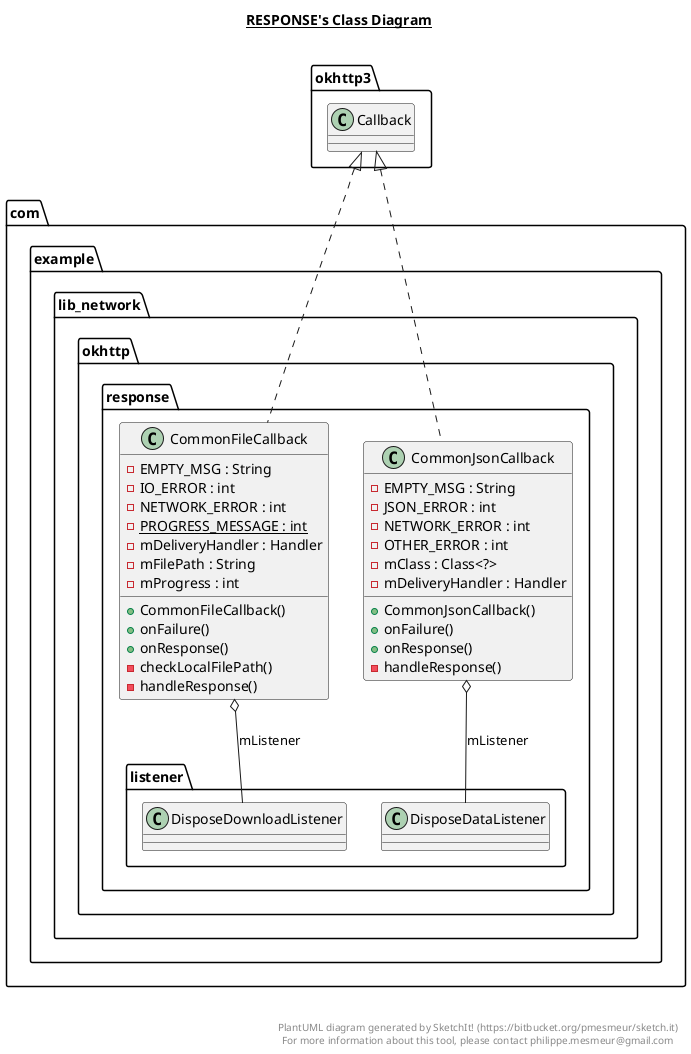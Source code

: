 @startuml

title __RESPONSE's Class Diagram__\n

  namespace com.example.lib_network {
    namespace okhttp {
      namespace response {
        class com.example.lib_network.okhttp.response.CommonFileCallback {
            - EMPTY_MSG : String
            - IO_ERROR : int
            - NETWORK_ERROR : int
            {static} - PROGRESS_MESSAGE : int
            - mDeliveryHandler : Handler
            - mFilePath : String
            - mProgress : int
            + CommonFileCallback()
            + onFailure()
            + onResponse()
            - checkLocalFilePath()
            - handleResponse()
        }
      }
    }
  }
  

  namespace com.example.lib_network {
    namespace okhttp {
      namespace response {
        class com.example.lib_network.okhttp.response.CommonJsonCallback {
            - EMPTY_MSG : String
            - JSON_ERROR : int
            - NETWORK_ERROR : int
            - OTHER_ERROR : int
            - mClass : Class<?>
            - mDeliveryHandler : Handler
            + CommonJsonCallback()
            + onFailure()
            + onResponse()
            - handleResponse()
        }
      }
    }
  }
  

  com.example.lib_network.okhttp.response.CommonFileCallback .up.|> okhttp3.Callback
  com.example.lib_network.okhttp.response.CommonFileCallback o-- com.example.lib_network.okhttp.response.listener.DisposeDownloadListener : mListener
  com.example.lib_network.okhttp.response.CommonJsonCallback .up.|> okhttp3.Callback
  com.example.lib_network.okhttp.response.CommonJsonCallback o-- com.example.lib_network.okhttp.response.listener.DisposeDataListener : mListener


right footer


PlantUML diagram generated by SketchIt! (https://bitbucket.org/pmesmeur/sketch.it)
For more information about this tool, please contact philippe.mesmeur@gmail.com
endfooter

@enduml
